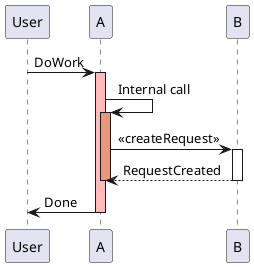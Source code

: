 @startuml

participant User

User -> A: DoWork

activate A #FFBBBB

A -> A: Internal call

activate A #DarkSalmon

A -> B: << createRequest >>

activate B

B --> A: RequestCreated

deactivate B

deactivate A

A -> User: Done

deactivate A

@enduml
